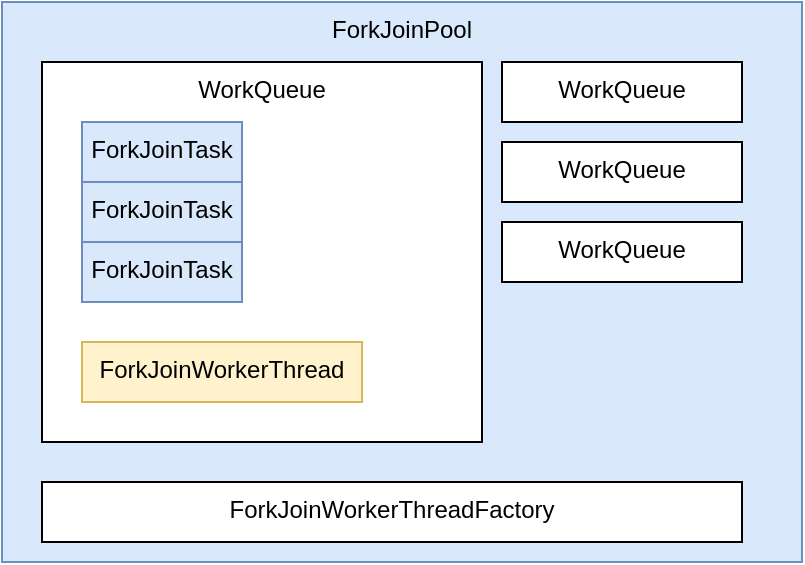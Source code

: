 <mxfile version="14.9.6" type="device"><diagram id="yr2S24GrQDcBNjkxGzjT" name="第 1 页"><mxGraphModel dx="1038" dy="607" grid="1" gridSize="10" guides="1" tooltips="1" connect="1" arrows="1" fold="1" page="1" pageScale="1" pageWidth="827" pageHeight="1169" math="0" shadow="0"><root><mxCell id="0"/><mxCell id="1" parent="0"/><mxCell id="1H6mJEPwlN775CuDcyat-7" value="ForkJoinPool" style="rounded=0;whiteSpace=wrap;html=1;verticalAlign=top;fillColor=#dae8fc;strokeColor=#6c8ebf;" vertex="1" parent="1"><mxGeometry x="220" y="90" width="400" height="280" as="geometry"/></mxCell><mxCell id="1H6mJEPwlN775CuDcyat-1" value="WorkQueue" style="rounded=0;whiteSpace=wrap;html=1;verticalAlign=top;" vertex="1" parent="1"><mxGeometry x="240" y="120" width="220" height="190" as="geometry"/></mxCell><mxCell id="1H6mJEPwlN775CuDcyat-5" value="" style="group" vertex="1" connectable="0" parent="1"><mxGeometry x="260" y="150" width="80" height="90" as="geometry"/></mxCell><mxCell id="1H6mJEPwlN775CuDcyat-2" value="ForkJoinTask" style="rounded=0;whiteSpace=wrap;html=1;verticalAlign=top;fillColor=#dae8fc;strokeColor=#6c8ebf;" vertex="1" parent="1H6mJEPwlN775CuDcyat-5"><mxGeometry width="80" height="30" as="geometry"/></mxCell><mxCell id="1H6mJEPwlN775CuDcyat-3" value="ForkJoinTask" style="rounded=0;whiteSpace=wrap;html=1;verticalAlign=top;fillColor=#dae8fc;strokeColor=#6c8ebf;" vertex="1" parent="1H6mJEPwlN775CuDcyat-5"><mxGeometry y="30" width="80" height="30" as="geometry"/></mxCell><mxCell id="1H6mJEPwlN775CuDcyat-4" value="ForkJoinTask" style="rounded=0;whiteSpace=wrap;html=1;verticalAlign=top;fillColor=#dae8fc;strokeColor=#6c8ebf;" vertex="1" parent="1H6mJEPwlN775CuDcyat-5"><mxGeometry y="60" width="80" height="30" as="geometry"/></mxCell><mxCell id="1H6mJEPwlN775CuDcyat-6" value="ForkJoinWorkerThread" style="rounded=0;whiteSpace=wrap;html=1;verticalAlign=top;fillColor=#fff2cc;strokeColor=#d6b656;" vertex="1" parent="1"><mxGeometry x="260" y="260" width="140" height="30" as="geometry"/></mxCell><mxCell id="1H6mJEPwlN775CuDcyat-8" value="WorkQueue" style="rounded=0;whiteSpace=wrap;html=1;verticalAlign=top;" vertex="1" parent="1"><mxGeometry x="470" y="120" width="120" height="30" as="geometry"/></mxCell><mxCell id="1H6mJEPwlN775CuDcyat-9" value="WorkQueue" style="rounded=0;whiteSpace=wrap;html=1;verticalAlign=top;" vertex="1" parent="1"><mxGeometry x="470" y="160" width="120" height="30" as="geometry"/></mxCell><mxCell id="1H6mJEPwlN775CuDcyat-10" value="WorkQueue" style="rounded=0;whiteSpace=wrap;html=1;verticalAlign=top;" vertex="1" parent="1"><mxGeometry x="470" y="200" width="120" height="30" as="geometry"/></mxCell><mxCell id="1H6mJEPwlN775CuDcyat-11" value="ForkJoinWorkerThreadFactory" style="rounded=0;whiteSpace=wrap;html=1;verticalAlign=top;" vertex="1" parent="1"><mxGeometry x="240" y="330" width="350" height="30" as="geometry"/></mxCell></root></mxGraphModel></diagram></mxfile>